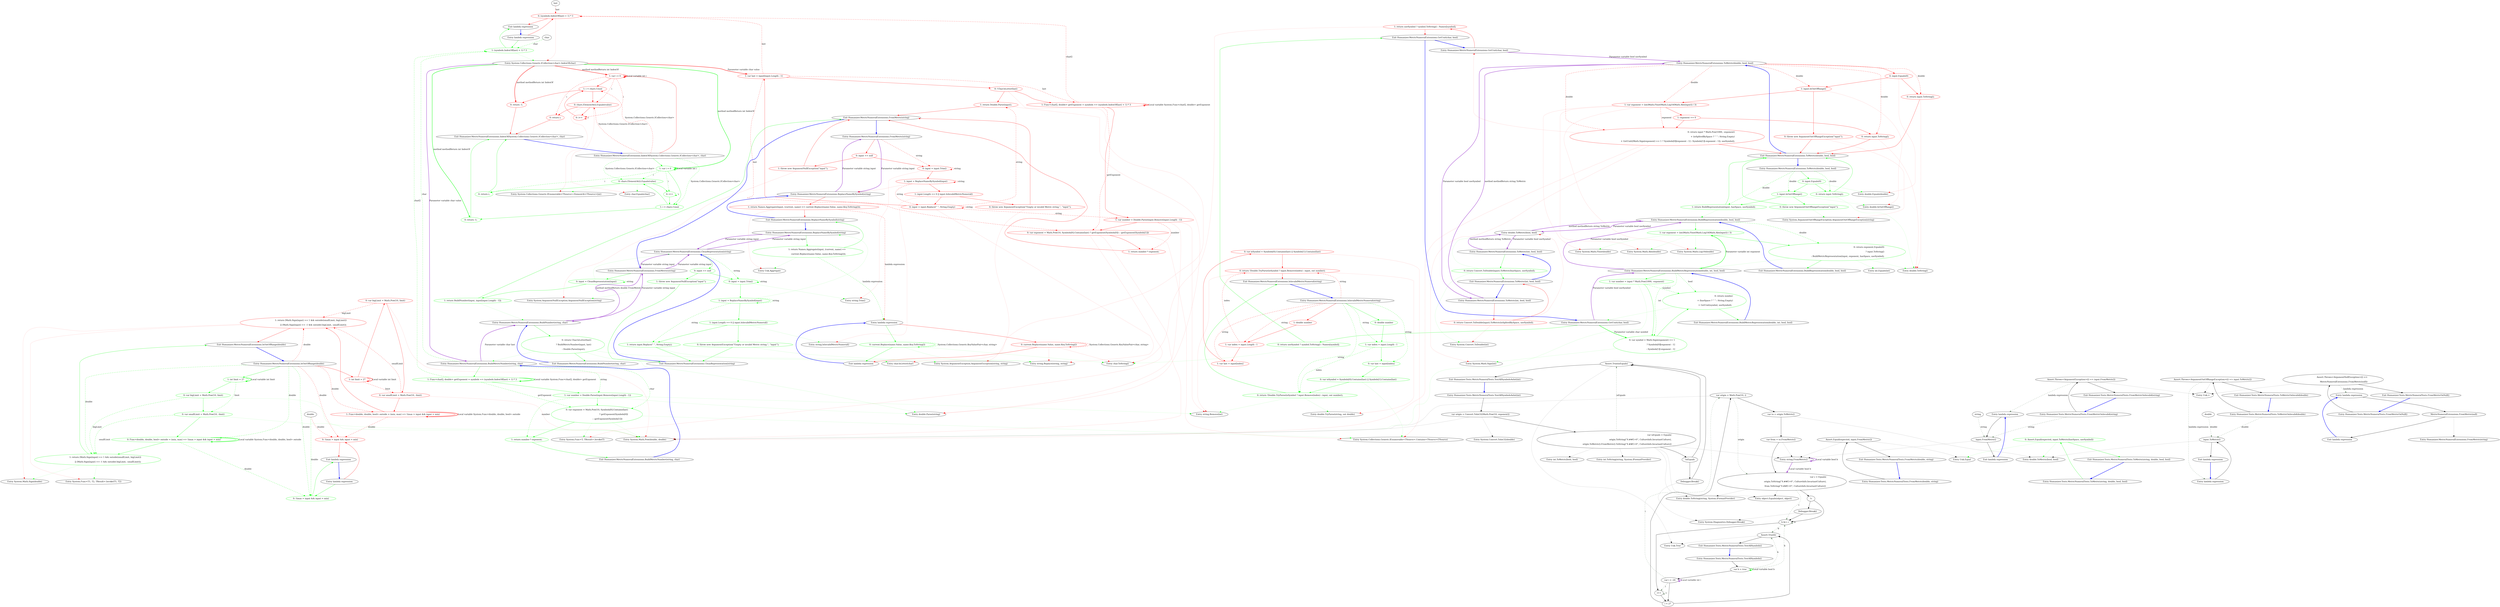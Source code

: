 digraph  {
n95 [label=last, span=""];
n96 [label=double, span=""];
n0 [cluster="Humanizer.MetricNumeralExtensions.FromMetric(string)", label="Entry Humanizer.MetricNumeralExtensions.FromMetric(string)", span="74-74"];
n1 [cluster="Humanizer.MetricNumeralExtensions.FromMetric(string)", color=red, community=0, label="0: input == null", span="76-76"];
n3 [cluster="Humanizer.MetricNumeralExtensions.FromMetric(string)", color=red, community=0, label="0: input = input.Trim()", span="77-77"];
n2 [cluster="Humanizer.MetricNumeralExtensions.FromMetric(string)", color=red, community=0, label="1: throw new ArgumentNullException(''input'');", span="76-76"];
n4 [cluster="Humanizer.MetricNumeralExtensions.FromMetric(string)", color=red, community=0, label="1: input = ReplaceNameBySymbol(input)", span="78-78"];
n17 [cluster="string.Trim()", label="Entry string.Trim()", span="0-0"];
n5 [cluster="Humanizer.MetricNumeralExtensions.FromMetric(string)", color=red, community=0, label="1: input.Length == 0 || input.IsInvalidMetricNumeral()", span="79-79"];
n18 [cluster="Humanizer.MetricNumeralExtensions.ReplaceNameBySymbol(string)", label="Entry Humanizer.MetricNumeralExtensions.ReplaceNameBySymbol(string)", span="90-90"];
n7 [cluster="Humanizer.MetricNumeralExtensions.FromMetric(string)", color=red, community=0, label="0: input = input.Replace('' '', String.Empty)", span="81-81"];
n6 [cluster="Humanizer.MetricNumeralExtensions.FromMetric(string)", color=red, community=0, label="0: throw new ArgumentException(''Empty or invalid Metric string.'', ''input'');", span="80-80"];
n19 [cluster="string.IsInvalidMetricNumeral()", label="Entry string.IsInvalidMetricNumeral()", span="179-179"];
n8 [cluster="Humanizer.MetricNumeralExtensions.FromMetric(string)", color=red, community=0, label="1: var last = input[input.Length - 1]", span="82-82"];
n21 [cluster="string.Replace(string, string)", label="Entry string.Replace(string, string)", span="0-0"];
n10 [cluster="Humanizer.MetricNumeralExtensions.FromMetric(string)", color=red, community=0, label="1: return Double.Parse(input);", span="83-83"];
n12 [cluster="Humanizer.MetricNumeralExtensions.FromMetric(string)", color=red, community=0, label="1: var number = Double.Parse(input.Remove(input.Length - 1))", span="85-85"];
n9 [cluster="Humanizer.MetricNumeralExtensions.FromMetric(string)", color=red, community=0, label="0: !Char.IsLetter(last)", span="83-83"];
n11 [cluster="Humanizer.MetricNumeralExtensions.FromMetric(string)", color=red, community=0, label="1: Func<char[], double> getExponent = symbols => (symbols.IndexOf(last) + 1) * 3", span="84-84"];
n29 [cluster="lambda expression", color=red, community=0, label="0: (symbols.IndexOf(last) + 1) * 3", span="84-84"];
n13 [cluster="Humanizer.MetricNumeralExtensions.FromMetric(string)", color=red, community=0, label="0: var exponent = Math.Pow(10, Symbols[0].Contains(last) ? getExponent(Symbols[0]) : -getExponent(Symbols[1]))", span="86-86"];
n22 [cluster="char.IsLetter(char)", label="Entry char.IsLetter(char)", span="0-0"];
n24 [cluster="string.Remove(int)", label="Entry string.Remove(int)", span="0-0"];
n23 [cluster="double.Parse(string)", label="Entry double.Parse(string)", span="0-0"];
n14 [cluster="Humanizer.MetricNumeralExtensions.FromMetric(string)", color=red, community=0, label="1: return number * exponent;", span="87-87"];
n25 [cluster="System.Collections.Generic.IEnumerable<TSource>.Contains<TSource>(TSource)", label="Entry System.Collections.Generic.IEnumerable<TSource>.Contains<TSource>(TSource)", span="0-0"];
n26 [cluster="System.Func<T, TResult>.Invoke(T)", label="Entry System.Func<T, TResult>.Invoke(T)", span="0-0"];
n27 [cluster="System.Math.Pow(double, double)", label="Entry System.Math.Pow(double, double)", span="0-0"];
n15 [cluster="Humanizer.MetricNumeralExtensions.FromMetric(string)", label="Exit Humanizer.MetricNumeralExtensions.FromMetric(string)", span="74-74"];
n16 [cluster="System.ArgumentNullException.ArgumentNullException(string)", label="Entry System.ArgumentNullException.ArgumentNullException(string)", span="0-0"];
n20 [cluster="System.ArgumentException.ArgumentException(string, string)", label="Entry System.ArgumentException.ArgumentException(string, string)", span="0-0"];
n28 [cluster="lambda expression", label="Entry lambda expression", span="84-84"];
n30 [cluster="lambda expression", label="Exit lambda expression", span="84-84"];
n31 [cluster="System.Collections.Generic.ICollection<char>.IndexOf(char)", label="Entry System.Collections.Generic.ICollection<char>.IndexOf(char)", span="197-197"];
n32 [cluster="Humanizer.MetricNumeralExtensions.ReplaceNameBySymbol(string)", color=red, community=0, label="1: return Names.Aggregate(input, (current, name) => current.Replace(name.Value, name.Key.ToString()));", span="92-92"];
n33 [cluster="Humanizer.MetricNumeralExtensions.ReplaceNameBySymbol(string)", label="Exit Humanizer.MetricNumeralExtensions.ReplaceNameBySymbol(string)", span="90-90"];
n34 [cluster="Unk.Aggregate", label="Entry Unk.Aggregate", span=""];
n35 [cluster="lambda expression", label="Entry lambda expression", span="92-92"];
n36 [cluster="lambda expression", color=red, community=0, label="0: current.Replace(name.Value, name.Key.ToString())", span="92-92"];
n37 [cluster="lambda expression", label="Exit lambda expression", span="92-92"];
n38 [cluster="char.ToString()", label="Entry char.ToString()", span="0-0"];
n39 [cluster="Humanizer.MetricNumeralExtensions.ToMetric(double, bool, bool)", label="Entry Humanizer.MetricNumeralExtensions.ToMetric(double, bool, bool)", span="111-111"];
n40 [cluster="Humanizer.MetricNumeralExtensions.ToMetric(double, bool, bool)", color=red, community=0, label="0: input.Equals(0)", span="113-113"];
n41 [cluster="Humanizer.MetricNumeralExtensions.ToMetric(double, bool, bool)", color=red, community=0, label="0: return input.ToString();", span="113-113"];
n42 [cluster="Humanizer.MetricNumeralExtensions.ToMetric(double, bool, bool)", color=red, community=0, label="1: input.IsOutOfRange()", span="114-114"];
n44 [cluster="Humanizer.MetricNumeralExtensions.ToMetric(double, bool, bool)", color=red, community=0, label="1: var exponent = (int)Math.Floor(Math.Log10(Math.Abs(input)) / 3)", span="115-115"];
n46 [cluster="Humanizer.MetricNumeralExtensions.ToMetric(double, bool, bool)", color=red, community=0, label="0: return input.ToString();", span="116-116"];
n47 [cluster="Humanizer.MetricNumeralExtensions.ToMetric(double, bool, bool)", color=red, community=0, label="0: return input * Math.Pow(1000, -exponent)\r\n                                + (isSplitedBySpace ? '' '' : String.Empty)\r\n                                + GetUnit((Math.Sign(exponent) == 1 ? Symbols[0][exponent - 1] : Symbols[1][-exponent - 1]), useSymbol);", span="117-119"];
n49 [cluster="double.Equals(double)", label="Entry double.Equals(double)", span="0-0"];
n43 [cluster="Humanizer.MetricNumeralExtensions.ToMetric(double, bool, bool)", color=red, community=0, label="0: throw new ArgumentOutOfRangeException(''input'');", span="114-114"];
n51 [cluster="double.IsOutOfRange()", label="Entry double.IsOutOfRange()", span="159-159"];
n45 [cluster="Humanizer.MetricNumeralExtensions.ToMetric(double, bool, bool)", color=red, community=0, label="1: exponent == 0", span="116-116"];
n53 [cluster="System.Math.Abs(double)", label="Entry System.Math.Abs(double)", span="0-0"];
n54 [cluster="System.Math.Log10(double)", label="Entry System.Math.Log10(double)", span="0-0"];
n55 [cluster="System.Math.Floor(double)", label="Entry System.Math.Floor(double)", span="0-0"];
n48 [cluster="Humanizer.MetricNumeralExtensions.ToMetric(double, bool, bool)", label="Exit Humanizer.MetricNumeralExtensions.ToMetric(double, bool, bool)", span="111-111"];
n50 [cluster="double.ToString()", label="Entry double.ToString()", span="0-0"];
n56 [cluster="System.Math.Sign(int)", label="Entry System.Math.Sign(int)", span="0-0"];
n57 [cluster="Humanizer.MetricNumeralExtensions.GetUnit(char, bool)", label="Entry Humanizer.MetricNumeralExtensions.GetUnit(char, bool)", span="149-149"];
n52 [cluster="System.ArgumentOutOfRangeException.ArgumentOutOfRangeException(string)", label="Entry System.ArgumentOutOfRangeException.ArgumentOutOfRangeException(string)", span="0-0"];
n58 [cluster="Humanizer.MetricNumeralExtensions.ToMetric(int, bool, bool)", label="Entry Humanizer.MetricNumeralExtensions.ToMetric(int, bool, bool)", span="138-138"];
n59 [cluster="Humanizer.MetricNumeralExtensions.ToMetric(int, bool, bool)", color=red, community=0, label="0: return Convert.ToDouble(input).ToMetric(isSplitedBySpace, useSymbol);", span="140-140"];
n60 [cluster="Humanizer.MetricNumeralExtensions.ToMetric(int, bool, bool)", label="Exit Humanizer.MetricNumeralExtensions.ToMetric(int, bool, bool)", span="138-138"];
n61 [cluster="System.Convert.ToDouble(int)", label="Entry System.Convert.ToDouble(int)", span="0-0"];
n62 [cluster="double.ToMetric(bool, bool)", label="Entry double.ToMetric(bool, bool)", span="111-111"];
n63 [cluster="Humanizer.MetricNumeralExtensions.GetUnit(char, bool)", color=red, community=0, label="1: return useSymbol ? symbol.ToString() : Names[symbol];", span="151-151"];
n64 [cluster="Humanizer.MetricNumeralExtensions.GetUnit(char, bool)", label="Exit Humanizer.MetricNumeralExtensions.GetUnit(char, bool)", span="149-149"];
n65 [cluster="Humanizer.MetricNumeralExtensions.IsOutOfRange(double)", label="Entry Humanizer.MetricNumeralExtensions.IsOutOfRange(double)", span="159-159"];
n66 [cluster="Humanizer.MetricNumeralExtensions.IsOutOfRange(double)", color=red, community=0, label="1: int limit = 27", span="161-161"];
n69 [cluster="Humanizer.MetricNumeralExtensions.IsOutOfRange(double)", color=red, community=0, label="1: Func<double, double, bool> outside = (min, max) => !(max > input && input > min)", span="164-164"];
n75 [cluster="lambda expression", color=red, community=0, label="0: !(max > input && input > min)", span="164-164"];
n70 [cluster="Humanizer.MetricNumeralExtensions.IsOutOfRange(double)", color=red, community=1, label="1: return (Math.Sign(input) == 1 && outside(smallLimit, bigLimit))\r\n                               || (Math.Sign(input) == -1 && outside(-bigLimit, -smallLimit));", span="165-166"];
n67 [cluster="Humanizer.MetricNumeralExtensions.IsOutOfRange(double)", color=red, community=0, label="0: var bigLimit = Math.Pow(10, limit)", span="162-162"];
n68 [cluster="Humanizer.MetricNumeralExtensions.IsOutOfRange(double)", color=red, community=0, label="0: var smallLimit = Math.Pow(10, -limit)", span="163-163"];
n71 [cluster="Humanizer.MetricNumeralExtensions.IsOutOfRange(double)", label="Exit Humanizer.MetricNumeralExtensions.IsOutOfRange(double)", span="159-159"];
n72 [cluster="System.Math.Sign(double)", label="Entry System.Math.Sign(double)", span="0-0"];
n73 [cluster="System.Func<T1, T2, TResult>.Invoke(T1, T2)", label="Entry System.Func<T1, T2, TResult>.Invoke(T1, T2)", span="0-0"];
n74 [cluster="lambda expression", label="Entry lambda expression", span="164-164"];
n76 [cluster="lambda expression", label="Exit lambda expression", span="164-164"];
n77 [cluster="Humanizer.MetricNumeralExtensions.IsInvalidMetricNumeral(string)", label="Entry Humanizer.MetricNumeralExtensions.IsInvalidMetricNumeral(string)", span="179-179"];
n78 [cluster="Humanizer.MetricNumeralExtensions.IsInvalidMetricNumeral(string)", color=red, community=0, label="1: double number", span="181-181"];
n79 [cluster="Humanizer.MetricNumeralExtensions.IsInvalidMetricNumeral(string)", color=red, community=0, label="1: var index = input.Length - 1", span="182-182"];
n80 [cluster="Humanizer.MetricNumeralExtensions.IsInvalidMetricNumeral(string)", color=red, community=0, label="1: var last = input[index]", span="183-183"];
n82 [cluster="Humanizer.MetricNumeralExtensions.IsInvalidMetricNumeral(string)", color=red, community=0, label="0: return !Double.TryParse(isSymbol ? input.Remove(index) : input, out number);", span="185-185"];
n81 [cluster="Humanizer.MetricNumeralExtensions.IsInvalidMetricNumeral(string)", color=red, community=0, label="0: var isSymbol = Symbols[0].Contains(last) || Symbols[1].Contains(last)", span="184-184"];
n83 [cluster="Humanizer.MetricNumeralExtensions.IsInvalidMetricNumeral(string)", label="Exit Humanizer.MetricNumeralExtensions.IsInvalidMetricNumeral(string)", span="179-179"];
n84 [cluster="double.TryParse(string, out double)", label="Entry double.TryParse(string, out double)", span="0-0"];
n85 [cluster="Humanizer.MetricNumeralExtensions.IndexOf(System.Collections.Generic.ICollection<char>, char)", label="Entry Humanizer.MetricNumeralExtensions.IndexOf(System.Collections.Generic.ICollection<char>, char)", span="197-197"];
n86 [cluster="Humanizer.MetricNumeralExtensions.IndexOf(System.Collections.Generic.ICollection<char>, char)", color=red, community=0, label="1: var i = 0", span="199-199"];
n87 [cluster="Humanizer.MetricNumeralExtensions.IndexOf(System.Collections.Generic.ICollection<char>, char)", color=red, community=0, label="1: i < chars.Count", span="199-199"];
n88 [cluster="Humanizer.MetricNumeralExtensions.IndexOf(System.Collections.Generic.ICollection<char>, char)", color=red, community=0, label="0: chars.ElementAt(i).Equals(value)", span="200-200"];
n89 [cluster="Humanizer.MetricNumeralExtensions.IndexOf(System.Collections.Generic.ICollection<char>, char)", color=red, community=0, label="0: return i;", span="201-201"];
n90 [cluster="Humanizer.MetricNumeralExtensions.IndexOf(System.Collections.Generic.ICollection<char>, char)", color=red, community=0, label="0: i++", span="199-199"];
n91 [cluster="Humanizer.MetricNumeralExtensions.IndexOf(System.Collections.Generic.ICollection<char>, char)", color=red, community=0, label="0: return -1;", span="202-202"];
n93 [cluster="System.Collections.Generic.IEnumerable<TSource>.ElementAt<TSource>(int)", label="Entry System.Collections.Generic.IEnumerable<TSource>.ElementAt<TSource>(int)", span="0-0"];
n94 [cluster="char.Equals(char)", label="Entry char.Equals(char)", span="0-0"];
n92 [cluster="Humanizer.MetricNumeralExtensions.IndexOf(System.Collections.Generic.ICollection<char>, char)", label="Exit Humanizer.MetricNumeralExtensions.IndexOf(System.Collections.Generic.ICollection<char>, char)", span="197-197"];
d1 [cluster="Humanizer.MetricNumeralExtensions.FromMetric(string)", color=green, community=0, label="0: input = CleanRepresentation(input)", span="78-78"];
d0 [cluster="Humanizer.MetricNumeralExtensions.FromMetric(string)", label="Entry Humanizer.MetricNumeralExtensions.FromMetric(string)", span="76-76"];
d2 [cluster="Humanizer.MetricNumeralExtensions.FromMetric(string)", color=green, community=0, label="1: return BuildNumber(input, input[input.Length - 1]);", span="79-79"];
d4 [cluster="Humanizer.MetricNumeralExtensions.CleanRepresentation(string)", label="Entry Humanizer.MetricNumeralExtensions.CleanRepresentation(string)", span="138-138"];
d5 [cluster="Humanizer.MetricNumeralExtensions.BuildNumber(string, char)", label="Entry Humanizer.MetricNumeralExtensions.BuildNumber(string, char)", span="157-157"];
d7 [cluster="Humanizer.MetricNumeralExtensions.ToMetric(int, bool, bool)", color=green, community=0, label="0: return Convert.ToDouble(input).ToMetric(hasSpace, useSymbol);", span="102-102"];
d6 [cluster="Humanizer.MetricNumeralExtensions.ToMetric(int, bool, bool)", label="Entry Humanizer.MetricNumeralExtensions.ToMetric(int, bool, bool)", span="100-100"];
d12 [cluster="Humanizer.MetricNumeralExtensions.ToMetric(double, bool, bool)", color=green, community=0, label="0: input.Equals(0)", span="125-125"];
d11 [cluster="Humanizer.MetricNumeralExtensions.ToMetric(double, bool, bool)", label="Entry Humanizer.MetricNumeralExtensions.ToMetric(double, bool, bool)", span="123-123"];
d13 [cluster="Humanizer.MetricNumeralExtensions.ToMetric(double, bool, bool)", color=green, community=0, label="0: return input.ToString();", span="126-126"];
d14 [cluster="Humanizer.MetricNumeralExtensions.ToMetric(double, bool, bool)", color=green, community=0, label="1: input.IsOutOfRange()", span="127-127"];
d15 [cluster="Humanizer.MetricNumeralExtensions.ToMetric(double, bool, bool)", color=green, community=0, label="0: throw new ArgumentOutOfRangeException(''input'');", span="128-128"];
d16 [cluster="Humanizer.MetricNumeralExtensions.ToMetric(double, bool, bool)", color=green, community=0, label="1: return BuildRepresentation(input, hasSpace, useSymbol);", span="130-130"];
d22 [cluster="Humanizer.MetricNumeralExtensions.BuildRepresentation(double, bool, bool)", label="Entry Humanizer.MetricNumeralExtensions.BuildRepresentation(double, bool, bool)", span="198-198"];
d23 [cluster="Humanizer.MetricNumeralExtensions.CleanRepresentation(string)", color=green, community=0, label="0: input == null", span="140-140"];
d24 [cluster="Humanizer.MetricNumeralExtensions.CleanRepresentation(string)", color=green, community=0, label="1: throw new ArgumentNullException(''input'');", span="141-141"];
d25 [cluster="Humanizer.MetricNumeralExtensions.CleanRepresentation(string)", color=green, community=0, label="0: input = input.Trim()", span="143-143"];
d26 [cluster="Humanizer.MetricNumeralExtensions.CleanRepresentation(string)", color=green, community=0, label="1: input = ReplaceNameBySymbol(input)", span="144-144"];
d30 [cluster="Humanizer.MetricNumeralExtensions.CleanRepresentation(string)", label="Exit Humanizer.MetricNumeralExtensions.CleanRepresentation(string)", span="138-138"];
d27 [cluster="Humanizer.MetricNumeralExtensions.CleanRepresentation(string)", color=green, community=0, label="1: input.Length == 0 || input.IsInvalidMetricNumeral()", span="145-145"];
d33 [cluster="Humanizer.MetricNumeralExtensions.ReplaceNameBySymbol(string)", label="Entry Humanizer.MetricNumeralExtensions.ReplaceNameBySymbol(string)", span="185-185"];
d29 [cluster="Humanizer.MetricNumeralExtensions.CleanRepresentation(string)", color=green, community=0, label="1: return input.Replace('' '', String.Empty);", span="148-148"];
d28 [cluster="Humanizer.MetricNumeralExtensions.CleanRepresentation(string)", color=green, community=0, label="0: throw new ArgumentException(''Empty or invalid Metric string.'', ''input'');", span="146-146"];
d37 [cluster="Humanizer.MetricNumeralExtensions.BuildNumber(string, char)", color=green, community=1, label="0: return Char.IsLetter(last)\r\n				? BuildMetricNumber(input, last)\r\n				: Double.Parse(input);", span="159-161"];
d38 [cluster="Humanizer.MetricNumeralExtensions.BuildNumber(string, char)", label="Exit Humanizer.MetricNumeralExtensions.BuildNumber(string, char)", span="157-157"];
d40 [cluster="Humanizer.MetricNumeralExtensions.BuildMetricNumber(string, char)", label="Entry Humanizer.MetricNumeralExtensions.BuildMetricNumber(string, char)", span="170-170"];
d42 [cluster="Humanizer.MetricNumeralExtensions.BuildMetricNumber(string, char)", color=green, community=0, label="1: Func<char[], double> getExponent = symbols => (symbols.IndexOf(last) + 1) * 3", span="172-172"];
d43 [cluster="Humanizer.MetricNumeralExtensions.BuildMetricNumber(string, char)", color=green, community=0, label="1: var number = Double.Parse(input.Remove(input.Length - 1))", span="173-173"];
d52 [cluster="lambda expression", color=green, community=0, label="1: (symbols.IndexOf(last) + 1) * 3", span="172-172"];
d44 [cluster="Humanizer.MetricNumeralExtensions.BuildMetricNumber(string, char)", color=green, community=1, label="0: var exponent = Math.Pow(10, Symbols[0].Contains(last)\r\n				? getExponent(Symbols[0])\r\n				: -getExponent(Symbols[1]))", span="174-176"];
d108 [label=char, span=""];
d45 [cluster="Humanizer.MetricNumeralExtensions.BuildMetricNumber(string, char)", color=green, community=0, label="1: return number * exponent;", span="177-177"];
d46 [cluster="Humanizer.MetricNumeralExtensions.BuildMetricNumber(string, char)", label="Exit Humanizer.MetricNumeralExtensions.BuildMetricNumber(string, char)", span="170-170"];
d55 [cluster="Humanizer.MetricNumeralExtensions.ReplaceNameBySymbol(string)", color=green, community=1, label="1: return Names.Aggregate(input, (current, name) =>\r\n				current.Replace(name.Value, name.Key.ToString()));", span="187-188"];
d59 [cluster="lambda expression", color=green, community=0, label="0: current.Replace(name.Value, name.Key.ToString())", span="188-188"];
d62 [cluster="Humanizer.MetricNumeralExtensions.BuildRepresentation(double, bool, bool)", color=green, community=0, label="1: var exponent = (int)Math.Floor(Math.Log10(Math.Abs(input)) / 3)", span="200-200"];
d69 [cluster="Humanizer.MetricNumeralExtensions.BuildMetricRepresentation(double, int, bool, bool)", label="Entry Humanizer.MetricNumeralExtensions.BuildMetricRepresentation(double, int, bool, bool)", span="214-214"];
d63 [cluster="Humanizer.MetricNumeralExtensions.BuildRepresentation(double, bool, bool)", color=green, community=1, label="0: return exponent.Equals(0)\r\n				? input.ToString()\r\n				: BuildMetricRepresentation(input, exponent, hasSpace, useSymbol);", span="201-203"];
d64 [cluster="Humanizer.MetricNumeralExtensions.BuildRepresentation(double, bool, bool)", label="Exit Humanizer.MetricNumeralExtensions.BuildRepresentation(double, bool, bool)", span="198-198"];
d68 [cluster="int.Equals(int)", label="Entry int.Equals(int)", span="0-0"];
d70 [cluster="Humanizer.MetricNumeralExtensions.BuildMetricRepresentation(double, int, bool, bool)", color=green, community=0, label="1: var number = input * Math.Pow(1000, -exponent)", span="216-216"];
d71 [cluster="Humanizer.MetricNumeralExtensions.BuildMetricRepresentation(double, int, bool, bool)", color=green, community=1, label="0: var symbol = Math.Sign(exponent) == 1\r\n				? Symbols[0][exponent - 1]\r\n				: Symbols[1][-exponent - 1]", span="217-219"];
d72 [cluster="Humanizer.MetricNumeralExtensions.BuildMetricRepresentation(double, int, bool, bool)", color=green, community=1, label="0: return number\r\n				+ (hasSpace ? '' '' : String.Empty)\r\n				+ GetUnit(symbol, useSymbol);", span="220-222"];
d75 [cluster="Humanizer.MetricNumeralExtensions.GetUnit(char, bool)", label="Entry Humanizer.MetricNumeralExtensions.GetUnit(char, bool)", span="231-231"];
d73 [cluster="Humanizer.MetricNumeralExtensions.BuildMetricRepresentation(double, int, bool, bool)", label="Exit Humanizer.MetricNumeralExtensions.BuildMetricRepresentation(double, int, bool, bool)", span="214-214"];
d76 [cluster="Humanizer.MetricNumeralExtensions.GetUnit(char, bool)", color=green, community=0, label="0: return useSymbol ? symbol.ToString() : Names[symbol];", span="233-233"];
d79 [cluster="Humanizer.MetricNumeralExtensions.IsOutOfRange(double)", color=green, community=0, label="1: int limit = 27", span="243-243"];
d80 [cluster="Humanizer.MetricNumeralExtensions.IsOutOfRange(double)", color=green, community=0, label="0: var bigLimit = Math.Pow(10, limit)", span="244-244"];
d81 [cluster="Humanizer.MetricNumeralExtensions.IsOutOfRange(double)", color=green, community=0, label="0: var smallLimit = Math.Pow(10, -limit)", span="245-245"];
d82 [cluster="Humanizer.MetricNumeralExtensions.IsOutOfRange(double)", color=green, community=0, label="0: Func<double, double, bool> outside = (min, max) => !(max > input && input > min)", span="246-246"];
d83 [cluster="Humanizer.MetricNumeralExtensions.IsOutOfRange(double)", color=green, community=1, label="1: return (Math.Sign(input) == 1 && outside(smallLimit, bigLimit))\r\n			       || (Math.Sign(input) == -1 && outside(-bigLimit, -smallLimit));", span="247-248"];
d88 [cluster="lambda expression", color=green, community=0, label="0: !(max > input && input > min)", span="246-246"];
d91 [cluster="Humanizer.MetricNumeralExtensions.IsInvalidMetricNumeral(string)", color=green, community=0, label="0: double number", span="263-263"];
d92 [cluster="Humanizer.MetricNumeralExtensions.IsInvalidMetricNumeral(string)", color=green, community=0, label="1: var index = input.Length - 1", span="264-264"];
d93 [cluster="Humanizer.MetricNumeralExtensions.IsInvalidMetricNumeral(string)", color=green, community=0, label="0: var last = input[index]", span="265-265"];
d95 [cluster="Humanizer.MetricNumeralExtensions.IsInvalidMetricNumeral(string)", color=green, community=0, label="0: return !Double.TryParse(isSymbol ? input.Remove(index) : input, out number);", span="267-267"];
d94 [cluster="Humanizer.MetricNumeralExtensions.IsInvalidMetricNumeral(string)", color=green, community=0, label="0: var isSymbol = Symbols[0].Contains(last) || Symbols[1].Contains(last)", span="266-266"];
d99 [cluster="Humanizer.MetricNumeralExtensions.IndexOf(System.Collections.Generic.ICollection<char>, char)", color=green, community=0, label="1: var i = 0", span="281-281"];
d100 [cluster="Humanizer.MetricNumeralExtensions.IndexOf(System.Collections.Generic.ICollection<char>, char)", color=green, community=0, label="1: i < chars.Count", span="281-281"];
d101 [cluster="Humanizer.MetricNumeralExtensions.IndexOf(System.Collections.Generic.ICollection<char>, char)", color=green, community=0, label="0: chars.ElementAt(i).Equals(value)", span="282-282"];
d102 [cluster="Humanizer.MetricNumeralExtensions.IndexOf(System.Collections.Generic.ICollection<char>, char)", color=green, community=0, label="0: return i;", span="283-283"];
d103 [cluster="Humanizer.MetricNumeralExtensions.IndexOf(System.Collections.Generic.ICollection<char>, char)", color=green, community=0, label="0: i++", span="281-281"];
d104 [cluster="Humanizer.MetricNumeralExtensions.IndexOf(System.Collections.Generic.ICollection<char>, char)", color=green, community=0, label="0: return -1;", span="284-284"];
m0_46 [cluster="System.Diagnostics.Debugger.Break()", file="MetricNumeralTests.cs", label="Entry System.Diagnostics.Debugger.Break()", span="0-0"];
m0_22 [cluster="Humanizer.Tests.MetricNumeralTests.FromMetricOnNull()", file="MetricNumeralTests.cs", label="Entry Humanizer.Tests.MetricNumeralTests.FromMetricOnNull()", span="64-64"];
m0_23 [cluster="Humanizer.Tests.MetricNumeralTests.FromMetricOnNull()", file="MetricNumeralTests.cs", label="Assert.Throws<ArgumentNullException>(() =>\r\n                                MetricNumeralExtensions.FromMetric(null))", span="66-67"];
m0_24 [cluster="Humanizer.Tests.MetricNumeralTests.FromMetricOnNull()", file="MetricNumeralTests.cs", label="Exit Humanizer.Tests.MetricNumeralTests.FromMetricOnNull()", span="64-64"];
m0_15 [cluster="string.FromMetric()", file="MetricNumeralTests.cs", label="Entry string.FromMetric()", span="74-74"];
m0_29 [cluster="Humanizer.Tests.MetricNumeralTests.TestAllSymbols()", file="MetricNumeralTests.cs", label="Entry Humanizer.Tests.MetricNumeralTests.TestAllSymbols()", span="72-72"];
m0_30 [cluster="Humanizer.Tests.MetricNumeralTests.TestAllSymbols()", file="MetricNumeralTests.cs", label="var b = true", span="74-74"];
m0_31 [cluster="Humanizer.Tests.MetricNumeralTests.TestAllSymbols()", file="MetricNumeralTests.cs", label="var i = -24", span="75-75"];
m0_39 [cluster="Humanizer.Tests.MetricNumeralTests.TestAllSymbols()", file="MetricNumeralTests.cs", label="b &= c", span="87-87"];
m0_41 [cluster="Humanizer.Tests.MetricNumeralTests.TestAllSymbols()", file="MetricNumeralTests.cs", label="Assert.True(b)", span="89-89"];
m0_32 [cluster="Humanizer.Tests.MetricNumeralTests.TestAllSymbols()", file="MetricNumeralTests.cs", label="i < 27", span="75-75"];
m0_33 [cluster="Humanizer.Tests.MetricNumeralTests.TestAllSymbols()", file="MetricNumeralTests.cs", label="var origin = Math.Pow(10, i)", span="77-77"];
m0_40 [cluster="Humanizer.Tests.MetricNumeralTests.TestAllSymbols()", file="MetricNumeralTests.cs", label="i++", span="75-75"];
m0_34 [cluster="Humanizer.Tests.MetricNumeralTests.TestAllSymbols()", file="MetricNumeralTests.cs", label="var to = origin.ToMetric()", span="78-78"];
m0_36 [cluster="Humanizer.Tests.MetricNumeralTests.TestAllSymbols()", file="MetricNumeralTests.cs", label="var c = Equals(\r\n                                        origin.ToString(''0.##E+0'', CultureInfo.InvariantCulture),\r\n                                        from.ToString(''0.##E+0'', CultureInfo.InvariantCulture))", span="81-83"];
m0_35 [cluster="Humanizer.Tests.MetricNumeralTests.TestAllSymbols()", file="MetricNumeralTests.cs", label="var from = to.FromMetric()", span="79-79"];
m0_37 [cluster="Humanizer.Tests.MetricNumeralTests.TestAllSymbols()", file="MetricNumeralTests.cs", label="!c", span="84-84"];
m0_38 [cluster="Humanizer.Tests.MetricNumeralTests.TestAllSymbols()", file="MetricNumeralTests.cs", label="Debugger.Break()", span="85-85"];
m0_42 [cluster="Humanizer.Tests.MetricNumeralTests.TestAllSymbols()", file="MetricNumeralTests.cs", label="Exit Humanizer.Tests.MetricNumeralTests.TestAllSymbols()", span="72-72"];
m0_55 [cluster="System.Convert.ToInt32(double)", file="MetricNumeralTests.cs", label="Entry System.Convert.ToInt32(double)", span="0-0"];
m0_4 [cluster="Unk.Equal", file="MetricNumeralTests.cs", label="Entry Unk.Equal", span=""];
m0_5 [cluster="Humanizer.Tests.MetricNumeralTests.ToMetricOnInvalid(double)", file="MetricNumeralTests.cs", label="Entry Humanizer.Tests.MetricNumeralTests.ToMetricOnInvalid(double)", span="30-30"];
m0_6 [cluster="Humanizer.Tests.MetricNumeralTests.ToMetricOnInvalid(double)", file="MetricNumeralTests.cs", label="Assert.Throws<ArgumentOutOfRangeException>(() => input.ToMetric())", span="32-32"];
m0_7 [cluster="Humanizer.Tests.MetricNumeralTests.ToMetricOnInvalid(double)", file="MetricNumeralTests.cs", label="Exit Humanizer.Tests.MetricNumeralTests.ToMetricOnInvalid(double)", span="30-30"];
m0_57 [cluster="int.ToMetric(bool, bool)", file="MetricNumeralTests.cs", label="Entry int.ToMetric(bool, bool)", span="138-138"];
m0_8 [cluster="Unk.>", file="MetricNumeralTests.cs", label="Entry Unk.>", span=""];
m0_28 [cluster="Humanizer.MetricNumeralExtensions.FromMetric(string)", file="MetricNumeralTests.cs", label="Entry Humanizer.MetricNumeralExtensions.FromMetric(string)", span="74-74"];
m0_56 [cluster="int.ToString(string, System.IFormatProvider)", file="MetricNumeralTests.cs", label="Entry int.ToString(string, System.IFormatProvider)", span="0-0"];
m0_12 [cluster="Humanizer.Tests.MetricNumeralTests.FromMetric(double, string)", file="MetricNumeralTests.cs", label="Entry Humanizer.Tests.MetricNumeralTests.FromMetric(double, string)", span="43-43"];
m0_13 [cluster="Humanizer.Tests.MetricNumeralTests.FromMetric(double, string)", file="MetricNumeralTests.cs", label="Assert.Equal(expected, input.FromMetric())", span="45-45"];
m0_14 [cluster="Humanizer.Tests.MetricNumeralTests.FromMetric(double, string)", file="MetricNumeralTests.cs", label="Exit Humanizer.Tests.MetricNumeralTests.FromMetric(double, string)", span="43-43"];
m0_25 [cluster="lambda expression", file="MetricNumeralTests.cs", label="Entry lambda expression", span="66-67"];
m0_10 [cluster="lambda expression", file="MetricNumeralTests.cs", label="input.ToMetric()", span="32-32"];
m0_9 [cluster="lambda expression", file="MetricNumeralTests.cs", label="Entry lambda expression", span="32-32"];
m0_11 [cluster="lambda expression", file="MetricNumeralTests.cs", label="Exit lambda expression", span="32-32"];
m0_20 [cluster="lambda expression", file="MetricNumeralTests.cs", label="input.FromMetric()", span="60-60"];
m0_19 [cluster="lambda expression", file="MetricNumeralTests.cs", label="Entry lambda expression", span="60-60"];
m0_21 [cluster="lambda expression", file="MetricNumeralTests.cs", label="Exit lambda expression", span="60-60"];
m0_26 [cluster="lambda expression", file="MetricNumeralTests.cs", label="MetricNumeralExtensions.FromMetric(null)", span="67-67"];
m0_27 [cluster="lambda expression", file="MetricNumeralTests.cs", label="Exit lambda expression", span="66-67"];
m0_48 [cluster="Humanizer.Tests.MetricNumeralTests.TestAllSymbolsAsInt(int)", file="MetricNumeralTests.cs", label="Entry Humanizer.Tests.MetricNumeralTests.TestAllSymbolsAsInt(int)", span="102-102"];
m0_49 [cluster="Humanizer.Tests.MetricNumeralTests.TestAllSymbolsAsInt(int)", file="MetricNumeralTests.cs", label="var origin = Convert.ToInt32(Math.Pow(10, exponent))", span="104-104"];
m0_50 [cluster="Humanizer.Tests.MetricNumeralTests.TestAllSymbolsAsInt(int)", file="MetricNumeralTests.cs", label="var isEquals = Equals(\r\n                                origin.ToString(''0.##E+0'', CultureInfo.InvariantCulture),\r\n                                origin.ToMetric().FromMetric().ToString(''0.##E+0'', CultureInfo.InvariantCulture))", span="105-107"];
m0_51 [cluster="Humanizer.Tests.MetricNumeralTests.TestAllSymbolsAsInt(int)", file="MetricNumeralTests.cs", label="!isEquals", span="108-108"];
m0_53 [cluster="Humanizer.Tests.MetricNumeralTests.TestAllSymbolsAsInt(int)", file="MetricNumeralTests.cs", label="Assert.True(isEquals)", span="110-110"];
m0_52 [cluster="Humanizer.Tests.MetricNumeralTests.TestAllSymbolsAsInt(int)", file="MetricNumeralTests.cs", label="Debugger.Break()", span="109-109"];
m0_54 [cluster="Humanizer.Tests.MetricNumeralTests.TestAllSymbolsAsInt(int)", file="MetricNumeralTests.cs", label="Exit Humanizer.Tests.MetricNumeralTests.TestAllSymbolsAsInt(int)", span="102-102"];
m0_44 [cluster="double.ToString(string, System.IFormatProvider)", file="MetricNumeralTests.cs", label="Entry double.ToString(string, System.IFormatProvider)", span="0-0"];
m0_3 [cluster="double.ToMetric(bool, bool)", file="MetricNumeralTests.cs", label="Entry double.ToMetric(bool, bool)", span="111-111"];
m0_47 [cluster="Unk.True", file="MetricNumeralTests.cs", label="Entry Unk.True", span=""];
m0_45 [cluster="object.Equals(object, object)", file="MetricNumeralTests.cs", label="Entry object.Equals(object, object)", span="0-0"];
m0_0 [cluster="Humanizer.Tests.MetricNumeralTests.ToMetric(string, double, bool, bool)", file="MetricNumeralTests.cs", label="Entry Humanizer.Tests.MetricNumeralTests.ToMetric(string, double, bool, bool)", span="19-19"];
m0_1 [cluster="Humanizer.Tests.MetricNumeralTests.ToMetric(string, double, bool, bool)", color=green, community=0, file="MetricNumeralTests.cs", label="0: Assert.Equal(expected, input.ToMetric(hasSpace, useSymbol))", span="22-22"];
m0_2 [cluster="Humanizer.Tests.MetricNumeralTests.ToMetric(string, double, bool, bool)", file="MetricNumeralTests.cs", label="Exit Humanizer.Tests.MetricNumeralTests.ToMetric(string, double, bool, bool)", span="19-19"];
m0_16 [cluster="Humanizer.Tests.MetricNumeralTests.FromMetricOnInvalid(string)", file="MetricNumeralTests.cs", label="Entry Humanizer.Tests.MetricNumeralTests.FromMetricOnInvalid(string)", span="58-58"];
m0_17 [cluster="Humanizer.Tests.MetricNumeralTests.FromMetricOnInvalid(string)", file="MetricNumeralTests.cs", label="Assert.Throws<ArgumentException>(() => input.FromMetric())", span="60-60"];
m0_18 [cluster="Humanizer.Tests.MetricNumeralTests.FromMetricOnInvalid(string)", file="MetricNumeralTests.cs", label="Exit Humanizer.Tests.MetricNumeralTests.FromMetricOnInvalid(string)", span="58-58"];
m0_58 [file="MetricNumeralTests.cs", label=double, span=""];
m0_59 [file="MetricNumeralTests.cs", label=string, span=""];
n95 -> n29  [color=red, key=1, label=last, style=dashed];
n96 -> n75  [color=red, key=1, label=double, style=dashed];
n96 -> d88  [color=green, key=1, label=double, style=dashed];
n0 -> n1  [color=red, key=0, style=solid];
n0 -> n3  [color=red, key=1, label=string, style=dashed];
n0 -> n18  [color=darkorchid, key=3, label="Parameter variable string input", style=bold];
n1 -> n2  [color=red, key=0, style=solid];
n1 -> n3  [color=red, key=0, style=solid];
n3 -> n4  [color=red, key=0, style=solid];
n3 -> n17  [color=red, key=2, style=dotted];
n3 -> n3  [color=red, key=1, label=string, style=dashed];
n2 -> n15  [color=red, key=0, style=solid];
n2 -> n16  [color=red, key=2, style=dotted];
n4 -> n5  [color=red, key=0, style=solid];
n4 -> n18  [color=red, key=2, style=dotted];
n4 -> n4  [color=red, key=1, label=string, style=dashed];
n4 -> n7  [color=red, key=1, label=string, style=dashed];
n5 -> n6  [color=red, key=0, style=solid];
n5 -> n7  [color=red, key=0, style=solid];
n5 -> n19  [color=red, key=2, style=dotted];
n18 -> n32  [color=red, key=0, style=solid];
n18 -> n0  [color=darkorchid, key=3, label="Parameter variable string input", style=bold];
n7 -> n8  [color=red, key=0, style=solid];
n7 -> n21  [color=red, key=2, style=dotted];
n7 -> n7  [color=red, key=1, label=string, style=dashed];
n7 -> n10  [color=red, key=1, label=string, style=dashed];
n7 -> n12  [color=red, key=1, label=string, style=dashed];
n6 -> n15  [color=red, key=0, style=solid];
n6 -> n20  [color=red, key=2, style=dotted];
n8 -> n9  [color=red, key=0, style=solid];
n8 -> n11  [color=red, key=1, label=last, style=dashed];
n8 -> n29  [color=red, key=1, label=last, style=dashed];
n8 -> n13  [color=red, key=1, label=last, style=dashed];
n10 -> n15  [color=red, key=0, style=solid];
n10 -> n23  [color=red, key=2, style=dotted];
n12 -> n13  [color=red, key=0, style=solid];
n12 -> n24  [color=red, key=2, style=dotted];
n12 -> n23  [color=red, key=2, style=dotted];
n12 -> n14  [color=red, key=1, label=number, style=dashed];
n9 -> n10  [color=red, key=0, style=solid];
n9 -> n11  [color=red, key=0, style=solid];
n9 -> n22  [color=red, key=2, style=dotted];
n11 -> n12  [color=red, key=0, style=solid];
n11 -> n29  [color=red, key=1, label="char[]", style=dashed];
n11 -> n13  [color=red, key=1, label=getExponent, style=dashed];
n11 -> n11  [color=red, key=3, label="Local variable System.Func<char[], double> getExponent", style=bold];
n29 -> n30  [color=red, key=0, style=solid];
n29 -> n31  [color=red, key=2, style=dotted];
n13 -> n14  [color=red, key=0, style=solid];
n13 -> n25  [color=red, key=2, style=dotted];
n13 -> n26  [color=red, key=2, style=dotted];
n13 -> n27  [color=red, key=2, style=dotted];
n14 -> n15  [color=red, key=0, style=solid];
n15 -> n0  [color=blue, key=0, style=bold];
n15 -> d0  [color=blue, key=0, style=bold];
n28 -> n29  [color=red, key=0, style=solid];
n28 -> d52  [color=green, key=0, style=solid];
n30 -> n28  [color=blue, key=0, style=bold];
n31 -> n8  [color=red, key=3, label="Parameter variable char value", style=bold];
n31 -> n86  [color=red, key=3, label="method methodReturn int IndexOf", style=bold];
n31 -> n91  [color=red, key=3, label="method methodReturn int IndexOf", style=bold];
n31 -> d99  [color=green, key=3, label="method methodReturn int IndexOf", style=bold];
n31 -> d104  [color=green, key=3, label="method methodReturn int IndexOf", style=bold];
n31 -> d40  [color=darkorchid, key=3, label="Parameter variable char value", style=bold];
n32 -> n33  [color=red, key=0, style=solid];
n32 -> n34  [color=red, key=2, style=dotted];
n32 -> n35  [color=red, key=1, label="lambda expression", style=dashed];
n33 -> n18  [color=blue, key=0, style=bold];
n33 -> d33  [color=blue, key=0, style=bold];
n35 -> n36  [color=red, key=0, style=solid];
n35 -> d59  [color=green, key=0, style=solid];
n36 -> n37  [color=red, key=0, style=solid];
n36 -> n38  [color=red, key=2, style=dotted];
n36 -> n21  [color=red, key=2, style=dotted];
n36 -> n36  [color=red, key=1, label="System.Collections.Generic.KeyValuePair<char, string>", style=dashed];
n37 -> n35  [color=blue, key=0, style=bold];
n39 -> n40  [color=red, key=0, style=solid];
n39 -> n41  [color=red, key=1, label=double, style=dashed];
n39 -> n42  [color=red, key=1, label=double, style=dashed];
n39 -> n44  [color=red, key=1, label=double, style=dashed];
n39 -> n46  [color=red, key=1, label=double, style=dashed];
n39 -> n47  [color=red, key=1, label=double, style=dashed];
n39 -> n58  [color=darkorchid, key=3, label="Parameter variable bool useSymbol", style=bold];
n40 -> n41  [color=red, key=0, style=solid];
n40 -> n42  [color=red, key=0, style=solid];
n40 -> n49  [color=red, key=2, style=dotted];
n41 -> n48  [color=red, key=0, style=solid];
n41 -> n50  [color=red, key=2, style=dotted];
n42 -> n43  [color=red, key=0, style=solid];
n42 -> n44  [color=red, key=0, style=solid];
n42 -> n51  [color=red, key=2, style=dotted];
n44 -> n45  [color=red, key=0, style=solid];
n44 -> n53  [color=red, key=2, style=dotted];
n44 -> n54  [color=red, key=2, style=dotted];
n44 -> n55  [color=red, key=2, style=dotted];
n44 -> n47  [color=red, key=1, label=exponent, style=dashed];
n46 -> n48  [color=red, key=0, style=solid];
n46 -> n50  [color=red, key=2, style=dotted];
n47 -> n48  [color=red, key=0, style=solid];
n47 -> n27  [color=red, key=2, style=dotted];
n47 -> n56  [color=red, key=2, style=dotted];
n47 -> n57  [color=red, key=2, style=dotted];
n43 -> n48  [color=red, key=0, style=solid];
n43 -> n52  [color=red, key=2, style=dotted];
n45 -> n46  [color=red, key=0, style=solid];
n45 -> n47  [color=red, key=0, style=solid];
n48 -> n39  [color=blue, key=0, style=bold];
n48 -> d11  [color=blue, key=0, style=bold];
n57 -> n63  [color=red, key=0, style=solid];
n57 -> n39  [color=darkorchid, key=3, label="Parameter variable bool useSymbol", style=bold];
n58 -> n59  [color=red, key=0, style=solid];
n58 -> n39  [color=darkorchid, key=3, label="method methodReturn string ToMetric", style=bold];
n59 -> n60  [color=red, key=0, style=solid];
n59 -> n61  [color=red, key=2, style=dotted];
n59 -> n62  [color=red, key=2, style=dotted];
n60 -> n58  [color=blue, key=0, style=bold];
n60 -> d6  [color=blue, key=0, style=bold];
n62 -> d6  [color=darkorchid, key=3, label="Parameter variable bool useSymbol", style=bold];
n62 -> d22  [color=darkorchid, key=3, label="method methodReturn string ToMetric", style=bold];
n63 -> n64  [color=red, key=0, style=solid];
n63 -> n38  [color=red, key=2, style=dotted];
n64 -> n57  [color=blue, key=0, style=bold];
n64 -> d75  [color=blue, key=0, style=bold];
n65 -> n66  [color=red, key=0, style=solid];
n65 -> n69  [color=red, key=1, label=double, style=dashed];
n65 -> n75  [color=red, key=1, label=double, style=dashed];
n65 -> n70  [color=red, key=1, label=double, style=dashed];
n65 -> d79  [color=green, key=0, style=solid];
n65 -> d82  [color=green, key=1, label=double, style=dashed];
n65 -> d88  [color=green, key=1, label=double, style=dashed];
n65 -> d83  [color=green, key=1, label=double, style=dashed];
n66 -> n67  [color=red, key=0, style=solid];
n66 -> n68  [color=red, key=1, label=limit, style=dashed];
n66 -> n66  [color=red, key=3, label="Local variable int limit", style=bold];
n69 -> n70  [color=red, key=0, style=solid];
n69 -> n75  [color=red, key=1, label=double, style=dashed];
n69 -> n69  [color=red, key=3, label="Local variable System.Func<double, double, bool> outside", style=bold];
n75 -> n76  [color=red, key=0, style=solid];
n70 -> n71  [color=red, key=0, style=solid];
n70 -> n72  [color=red, key=2, style=dotted];
n70 -> n73  [color=red, key=2, style=dotted];
n67 -> n68  [color=red, key=0, style=solid];
n67 -> n27  [color=red, key=2, style=dotted];
n67 -> n70  [color=red, key=1, label=bigLimit, style=dashed];
n68 -> n69  [color=red, key=0, style=solid];
n68 -> n27  [color=red, key=2, style=dotted];
n68 -> n70  [color=red, key=1, label=smallLimit, style=dashed];
n71 -> n65  [color=blue, key=0, style=bold];
n74 -> n75  [color=red, key=0, style=solid];
n74 -> d88  [color=green, key=0, style=solid];
n76 -> n74  [color=blue, key=0, style=bold];
n77 -> n78  [color=red, key=0, style=solid];
n77 -> n79  [color=red, key=1, label=string, style=dashed];
n77 -> n80  [color=red, key=1, label=string, style=dashed];
n77 -> n82  [color=red, key=1, label=string, style=dashed];
n77 -> d91  [color=green, key=0, style=solid];
n77 -> d92  [color=green, key=1, label=string, style=dashed];
n77 -> d93  [color=green, key=1, label=string, style=dashed];
n77 -> d95  [color=green, key=1, label=string, style=dashed];
n78 -> n79  [color=red, key=0, style=solid];
n79 -> n80  [color=red, key=0, style=solid];
n79 -> n82  [color=red, key=1, label=index, style=dashed];
n80 -> n81  [color=red, key=0, style=solid];
n82 -> n83  [color=red, key=0, style=solid];
n82 -> n24  [color=red, key=2, style=dotted];
n82 -> n84  [color=red, key=2, style=dotted];
n81 -> n82  [color=red, key=0, style=solid];
n81 -> n25  [color=red, key=2, style=dotted];
n83 -> n77  [color=blue, key=0, style=bold];
n85 -> n86  [color=red, key=0, style=solid];
n85 -> n87  [color=red, key=1, label="System.Collections.Generic.ICollection<char>", style=dashed];
n85 -> n88  [color=red, key=1, label="System.Collections.Generic.ICollection<char>", style=dashed];
n85 -> d99  [color=green, key=0, style=solid];
n85 -> d100  [color=green, key=1, label="System.Collections.Generic.ICollection<char>", style=dashed];
n85 -> d101  [color=green, key=1, label="System.Collections.Generic.ICollection<char>", style=dashed];
n86 -> n87  [color=red, key=0, style=solid];
n86 -> n88  [color=red, key=1, label=i, style=dashed];
n86 -> n89  [color=red, key=1, label=i, style=dashed];
n86 -> n90  [color=red, key=1, label=i, style=dashed];
n86 -> n86  [color=red, key=3, label="Local variable int i", style=bold];
n87 -> n88  [color=red, key=0, style=solid];
n87 -> n91  [color=red, key=0, style=solid];
n88 -> n89  [color=red, key=0, style=solid];
n88 -> n90  [color=red, key=0, style=solid];
n88 -> n93  [color=red, key=2, style=dotted];
n88 -> n94  [color=red, key=2, style=dotted];
n89 -> n92  [color=red, key=0, style=solid];
n90 -> n87  [color=red, key=0, style=solid];
n90 -> n90  [color=red, key=1, label=i, style=dashed];
n91 -> n92  [color=red, key=0, style=solid];
n92 -> n85  [color=blue, key=0, style=bold];
d1 -> d1  [color=green, key=1, label=string, style=dashed];
d1 -> d2  [color=green, key=0, style=solid];
d1 -> d4  [color=green, key=2, style=dotted];
d0 -> d1  [color=green, key=0, style=solid];
d0 -> d4  [color=darkorchid, key=3, label="Parameter variable string input", style=bold];
d0 -> d5  [color=darkorchid, key=3, label="method methodReturn double FromMetric", style=bold];
d2 -> n15  [color=green, key=0, style=solid];
d2 -> d5  [color=green, key=2, style=dotted];
d4 -> d23  [color=green, key=0, style=solid];
d4 -> d25  [color=green, key=1, label=string, style=dashed];
d4 -> d0  [color=darkorchid, key=3, label="Parameter variable string input", style=bold];
d4 -> d33  [color=darkorchid, key=3, label="Parameter variable string input", style=bold];
d5 -> d37  [color=green, key=0, style=solid];
d5 -> d0  [color=darkorchid, key=3, label="Parameter variable string input", style=bold];
d7 -> n60  [color=green, key=0, style=solid];
d7 -> n61  [color=green, key=2, style=dotted];
d7 -> n62  [color=green, key=2, style=dotted];
d6 -> d7  [color=green, key=0, style=solid];
d6 -> n62  [color=darkorchid, key=3, label="method methodReturn string ToMetric", style=bold];
d12 -> d13  [color=green, key=0, style=solid];
d12 -> d14  [color=green, key=0, style=solid];
d12 -> n49  [color=green, key=2, style=dotted];
d11 -> d12  [color=green, key=0, style=solid];
d11 -> d13  [color=green, key=1, label=double, style=dashed];
d11 -> d14  [color=green, key=1, label=double, style=dashed];
d11 -> d16  [color=green, key=1, label=double, style=dashed];
d13 -> n48  [color=green, key=0, style=solid];
d13 -> n50  [color=green, key=2, style=dotted];
d14 -> d15  [color=green, key=0, style=solid];
d14 -> d16  [color=green, key=0, style=solid];
d14 -> n51  [color=green, key=2, style=dotted];
d15 -> n48  [color=green, key=0, style=solid];
d15 -> n52  [color=green, key=2, style=dotted];
d16 -> n48  [color=green, key=0, style=solid];
d16 -> d22  [color=green, key=2, style=dotted];
d22 -> d62  [color=green, key=0, style=solid];
d22 -> d63  [color=green, key=1, label=double, style=dashed];
d22 -> n62  [color=darkorchid, key=3, label="Parameter variable bool useSymbol", style=bold];
d23 -> d24  [color=green, key=0, style=solid];
d23 -> d25  [color=green, key=0, style=solid];
d24 -> d30  [color=green, key=0, style=solid];
d24 -> n16  [color=green, key=2, style=dotted];
d25 -> d25  [color=green, key=1, label=string, style=dashed];
d25 -> d26  [color=green, key=0, style=solid];
d25 -> n17  [color=green, key=2, style=dotted];
d26 -> d26  [color=green, key=1, label=string, style=dashed];
d26 -> d27  [color=green, key=0, style=solid];
d26 -> d33  [color=green, key=2, style=dotted];
d26 -> d29  [color=green, key=1, label=string, style=dashed];
d30 -> d4  [color=blue, key=0, style=bold];
d27 -> d28  [color=green, key=0, style=solid];
d27 -> d29  [color=green, key=0, style=solid];
d27 -> n19  [color=green, key=2, style=dotted];
d33 -> d55  [color=green, key=0, style=solid];
d33 -> d4  [color=darkorchid, key=3, label="Parameter variable string input", style=bold];
d29 -> d30  [color=green, key=0, style=solid];
d29 -> n21  [color=green, key=2, style=dotted];
d28 -> d30  [color=green, key=0, style=solid];
d28 -> n20  [color=green, key=2, style=dotted];
d37 -> d38  [color=green, key=0, style=solid];
d37 -> n22  [color=green, key=2, style=dotted];
d37 -> d40  [color=green, key=2, style=dotted];
d37 -> n23  [color=green, key=2, style=dotted];
d38 -> d5  [color=blue, key=0, style=bold];
d40 -> d42  [color=green, key=0, style=solid];
d40 -> d52  [color=green, key=1, label=char, style=dashed];
d40 -> d43  [color=green, key=1, label=string, style=dashed];
d40 -> d44  [color=green, key=1, label=char, style=dashed];
d40 -> d5  [color=darkorchid, key=3, label="Parameter variable char last", style=bold];
d42 -> d42  [color=green, key=3, label="Local variable System.Func<char[], double> getExponent", style=bold];
d42 -> d43  [color=green, key=0, style=solid];
d42 -> d52  [color=green, key=1, label="char[]", style=dashed];
d42 -> d44  [color=green, key=1, label=getExponent, style=dashed];
d43 -> d44  [color=green, key=0, style=solid];
d43 -> n24  [color=green, key=2, style=dotted];
d43 -> n23  [color=green, key=2, style=dotted];
d43 -> d45  [color=green, key=1, label=number, style=dashed];
d52 -> n30  [color=green, key=0, style=solid];
d52 -> n31  [color=green, key=2, style=dotted];
d44 -> d45  [color=green, key=0, style=solid];
d44 -> n25  [color=green, key=2, style=dotted];
d44 -> n26  [color=green, key=2, style=dotted];
d44 -> n27  [color=green, key=2, style=dotted];
d108 -> d52  [color=green, key=1, label=char, style=dashed];
d45 -> d46  [color=green, key=0, style=solid];
d46 -> d40  [color=blue, key=0, style=bold];
d55 -> n33  [color=green, key=0, style=solid];
d55 -> n34  [color=green, key=2, style=dotted];
d55 -> n35  [color=green, key=1, label="lambda expression", style=dashed];
d59 -> d59  [color=green, key=1, label="System.Collections.Generic.KeyValuePair<char, string>", style=dashed];
d59 -> n37  [color=green, key=0, style=solid];
d59 -> n38  [color=green, key=2, style=dotted];
d59 -> n21  [color=green, key=2, style=dotted];
d62 -> d63  [color=green, key=0, style=solid];
d62 -> n53  [color=green, key=2, style=dotted];
d62 -> n54  [color=green, key=2, style=dotted];
d62 -> n55  [color=green, key=2, style=dotted];
d69 -> d62  [color=green, key=3, label="Parameter variable int exponent", style=bold];
d69 -> d70  [color=green, key=0, style=solid];
d69 -> d71  [color=green, key=1, label=int, style=dashed];
d69 -> d72  [color=green, key=1, label=bool, style=dashed];
d69 -> d22  [color=darkorchid, key=3, label="Parameter variable bool useSymbol", style=bold];
d63 -> d64  [color=green, key=0, style=solid];
d63 -> d68  [color=green, key=2, style=dotted];
d63 -> n50  [color=green, key=2, style=dotted];
d63 -> d69  [color=green, key=2, style=dotted];
d64 -> d22  [color=blue, key=0, style=bold];
d70 -> d71  [color=green, key=0, style=solid];
d70 -> n27  [color=green, key=2, style=dotted];
d70 -> d72  [color=green, key=1, label=number, style=dashed];
d71 -> d72  [color=green, key=0, style=solid];
d71 -> n56  [color=green, key=2, style=dotted];
d72 -> d73  [color=green, key=0, style=solid];
d72 -> d75  [color=green, key=2, style=dotted];
d75 -> d71  [color=green, key=3, label="Parameter variable char symbol", style=bold];
d75 -> d76  [color=green, key=0, style=solid];
d75 -> d69  [color=darkorchid, key=3, label="Parameter variable bool useSymbol", style=bold];
d73 -> d69  [color=blue, key=0, style=bold];
d76 -> n64  [color=green, key=0, style=solid];
d76 -> n38  [color=green, key=2, style=dotted];
d79 -> d79  [color=green, key=3, label="Local variable int limit", style=bold];
d79 -> d80  [color=green, key=0, style=solid];
d79 -> d81  [color=green, key=1, label=limit, style=dashed];
d80 -> d83  [color=green, key=1, label=bigLimit, style=dashed];
d80 -> d81  [color=green, key=0, style=solid];
d80 -> n27  [color=green, key=2, style=dotted];
d81 -> d82  [color=green, key=0, style=solid];
d81 -> d83  [color=green, key=1, label=smallLimit, style=dashed];
d81 -> n27  [color=green, key=2, style=dotted];
d82 -> d82  [color=green, key=3, label="Local variable System.Func<double, double, bool> outside", style=bold];
d82 -> d83  [color=green, key=0, style=solid];
d82 -> d88  [color=green, key=1, label=double, style=dashed];
d83 -> n71  [color=green, key=0, style=solid];
d83 -> n72  [color=green, key=2, style=dotted];
d83 -> n73  [color=green, key=2, style=dotted];
d88 -> n76  [color=green, key=0, style=solid];
d91 -> d92  [color=green, key=0, style=solid];
d92 -> d93  [color=green, key=0, style=solid];
d92 -> d95  [color=green, key=1, label=index, style=dashed];
d93 -> d94  [color=green, key=0, style=solid];
d95 -> n83  [color=green, key=0, style=solid];
d95 -> n24  [color=green, key=2, style=dotted];
d95 -> n84  [color=green, key=2, style=dotted];
d94 -> d95  [color=green, key=0, style=solid];
d94 -> n25  [color=green, key=2, style=dotted];
d99 -> d99  [color=green, key=3, label="Local variable int i", style=bold];
d99 -> d100  [color=green, key=0, style=solid];
d99 -> d101  [color=green, key=1, label=i, style=dashed];
d99 -> d102  [color=green, key=1, label=i, style=dashed];
d99 -> d103  [color=green, key=1, label=i, style=dashed];
d100 -> d101  [color=green, key=0, style=solid];
d100 -> d104  [color=green, key=0, style=solid];
d101 -> d102  [color=green, key=0, style=solid];
d101 -> d103  [color=green, key=0, style=solid];
d101 -> n93  [color=green, key=2, style=dotted];
d101 -> n94  [color=green, key=2, style=dotted];
d102 -> n92  [color=green, key=0, style=solid];
d103 -> d100  [color=green, key=0, style=solid];
d103 -> d103  [color=green, key=1, label=i, style=dashed];
d104 -> n92  [color=green, key=0, style=solid];
m0_22 -> m0_23  [key=0, style=solid];
m0_23 -> m0_24  [key=0, style=solid];
m0_23 -> m0_8  [key=2, style=dotted];
m0_23 -> m0_25  [color=darkseagreen4, key=1, label="lambda expression", style=dashed];
m0_24 -> m0_22  [color=blue, key=0, style=bold];
m0_15 -> m0_15  [color=darkorchid, key=3, label="Local variable bool b", style=bold];
m0_15 -> m0_36  [color=darkorchid, key=3, label="Local variable bool b", style=bold];
m0_29 -> m0_30  [key=0, style=solid];
m0_30 -> m0_31  [key=0, style=solid];
m0_30 -> m0_39  [color=darkseagreen4, key=1, label=b, style=dashed];
m0_30 -> m0_41  [color=darkseagreen4, key=1, label=b, style=dashed];
m0_30 -> m0_30  [color=green, key=3, label="Local variable bool b", style=bold];
m0_31 -> m0_32  [key=0, style=solid];
m0_31 -> m0_33  [color=darkseagreen4, key=1, label=i, style=dashed];
m0_31 -> m0_40  [color=darkseagreen4, key=1, label=i, style=dashed];
m0_31 -> m0_31  [color=darkorchid, key=3, label="Local variable int i", style=bold];
m0_39 -> m0_40  [key=0, style=solid];
m0_39 -> m0_39  [color=darkseagreen4, key=1, label=b, style=dashed];
m0_39 -> m0_41  [color=darkseagreen4, key=1, label=b, style=dashed];
m0_41 -> m0_42  [key=0, style=solid];
m0_41 -> m0_47  [key=2, style=dotted];
m0_32 -> m0_33  [key=0, style=solid];
m0_32 -> m0_41  [key=0, style=solid];
m0_33 -> m0_34  [key=0, style=solid];
m0_33 -> n27  [key=2, style=dotted];
m0_33 -> m0_36  [color=darkseagreen4, key=1, label=origin, style=dashed];
m0_40 -> m0_32  [key=0, style=solid];
m0_40 -> m0_40  [color=darkseagreen4, key=1, label=i, style=dashed];
m0_34 -> m0_35  [key=0, style=solid];
m0_34 -> m0_3  [key=2, style=dotted];
m0_36 -> m0_37  [key=0, style=solid];
m0_36 -> m0_44  [key=2, style=dotted];
m0_36 -> m0_45  [key=2, style=dotted];
m0_36 -> m0_39  [color=darkseagreen4, key=1, label=c, style=dashed];
m0_35 -> m0_36  [key=0, style=solid];
m0_35 -> m0_15  [key=2, style=dotted];
m0_37 -> m0_38  [key=0, style=solid];
m0_37 -> m0_39  [key=0, style=solid];
m0_38 -> m0_39  [key=0, style=solid];
m0_38 -> m0_46  [key=2, style=dotted];
m0_42 -> m0_29  [color=blue, key=0, style=bold];
m0_5 -> m0_6  [key=0, style=solid];
m0_5 -> m0_10  [color=darkseagreen4, key=1, label=double, style=dashed];
m0_6 -> m0_7  [key=0, style=solid];
m0_6 -> m0_8  [key=2, style=dotted];
m0_6 -> m0_9  [color=darkseagreen4, key=1, label="lambda expression", style=dashed];
m0_7 -> m0_5  [color=blue, key=0, style=bold];
m0_12 -> m0_13  [key=0, style=solid];
m0_13 -> m0_14  [key=0, style=solid];
m0_13 -> m0_15  [key=2, style=dotted];
m0_13 -> m0_4  [key=2, style=dotted];
m0_14 -> m0_12  [color=blue, key=0, style=bold];
m0_25 -> m0_26  [key=0, style=solid];
m0_10 -> m0_11  [key=0, style=solid];
m0_10 -> m0_3  [key=2, style=dotted];
m0_9 -> m0_10  [key=0, style=solid];
m0_11 -> m0_9  [color=blue, key=0, style=bold];
m0_20 -> m0_21  [key=0, style=solid];
m0_20 -> m0_15  [key=2, style=dotted];
m0_19 -> m0_20  [key=0, style=solid];
m0_21 -> m0_19  [color=blue, key=0, style=bold];
m0_26 -> m0_27  [key=0, style=solid];
m0_26 -> m0_28  [key=2, style=dotted];
m0_27 -> m0_25  [color=blue, key=0, style=bold];
m0_48 -> m0_49  [key=0, style=solid];
m0_49 -> m0_50  [key=0, style=solid];
m0_49 -> n27  [key=2, style=dotted];
m0_49 -> m0_55  [key=2, style=dotted];
m0_50 -> m0_51  [key=0, style=solid];
m0_50 -> m0_56  [key=2, style=dotted];
m0_50 -> m0_57  [key=2, style=dotted];
m0_50 -> m0_15  [key=2, style=dotted];
m0_50 -> m0_44  [key=2, style=dotted];
m0_50 -> m0_45  [key=2, style=dotted];
m0_50 -> m0_53  [color=darkseagreen4, key=1, label=isEquals, style=dashed];
m0_51 -> m0_52  [key=0, style=solid];
m0_51 -> m0_53  [key=0, style=solid];
m0_53 -> m0_54  [key=0, style=solid];
m0_53 -> m0_47  [key=2, style=dotted];
m0_52 -> m0_53  [key=0, style=solid];
m0_52 -> m0_46  [key=2, style=dotted];
m0_54 -> m0_48  [color=blue, key=0, style=bold];
m0_0 -> m0_1  [color=green, key=0, style=solid];
m0_1 -> m0_2  [color=green, key=0, style=solid];
m0_1 -> m0_3  [color=green, key=2, style=dotted];
m0_1 -> m0_4  [color=green, key=2, style=dotted];
m0_2 -> m0_0  [color=blue, key=0, style=bold];
m0_16 -> m0_17  [key=0, style=solid];
m0_16 -> m0_20  [color=darkseagreen4, key=1, label=string, style=dashed];
m0_17 -> m0_18  [key=0, style=solid];
m0_17 -> m0_8  [key=2, style=dotted];
m0_17 -> m0_19  [color=darkseagreen4, key=1, label="lambda expression", style=dashed];
m0_18 -> m0_16  [color=blue, key=0, style=bold];
m0_58 -> m0_10  [color=darkseagreen4, key=1, label=double, style=dashed];
m0_59 -> m0_20  [color=darkseagreen4, key=1, label=string, style=dashed];
}
